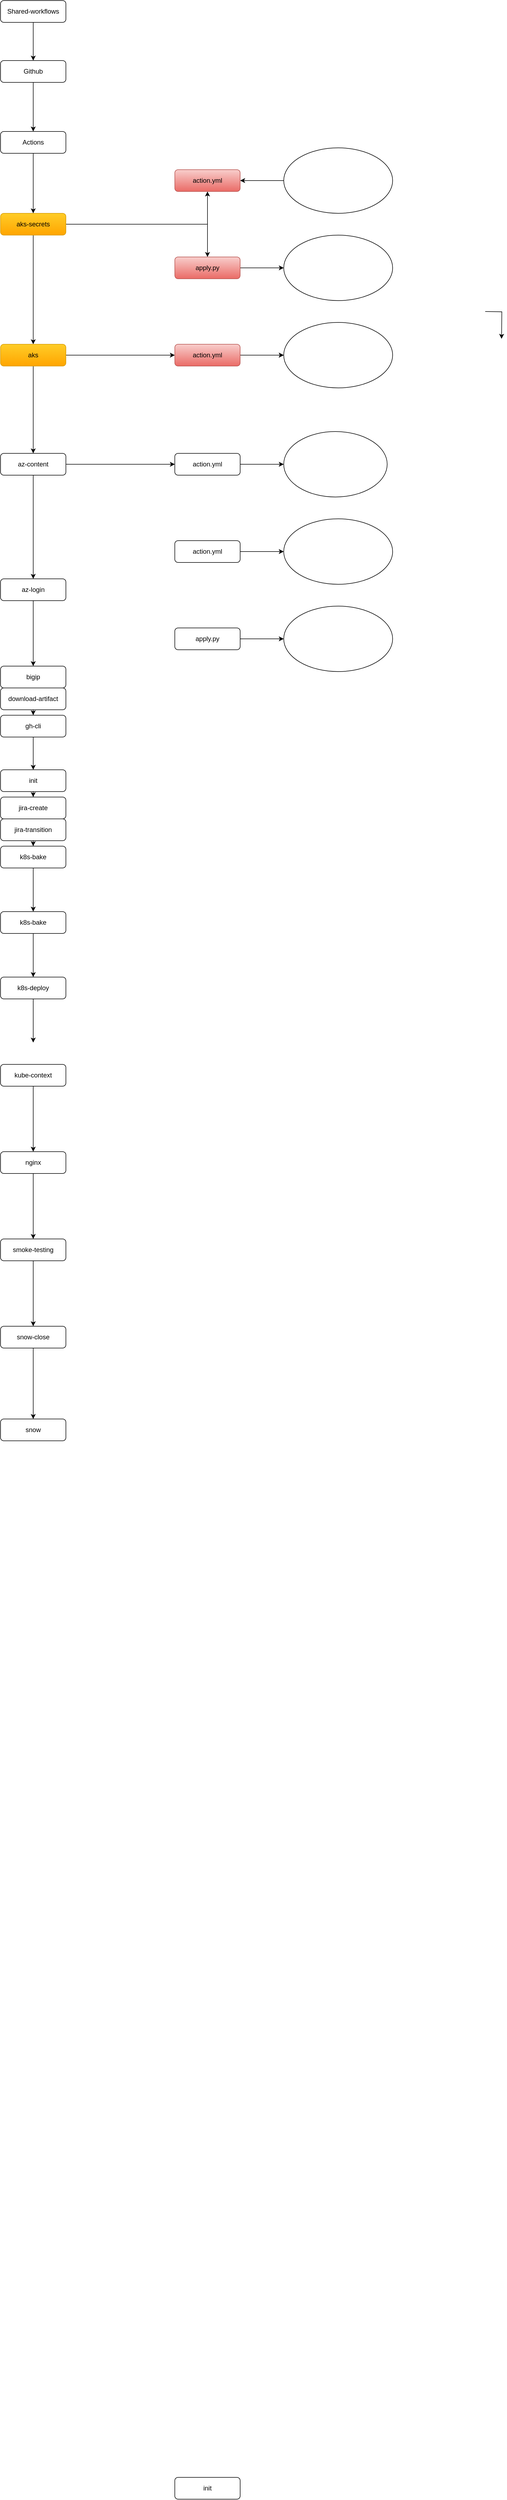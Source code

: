 <mxfile version="20.5.3" type="github">
  <diagram id="C5RBs43oDa-KdzZeNtuy" name="Page-1">
    <mxGraphModel dx="1371" dy="798" grid="1" gridSize="10" guides="1" tooltips="1" connect="1" arrows="1" fold="1" page="1" pageScale="1" pageWidth="2339" pageHeight="3300" math="0" shadow="0">
      <root>
        <mxCell id="WIyWlLk6GJQsqaUBKTNV-0" />
        <mxCell id="WIyWlLk6GJQsqaUBKTNV-1" parent="WIyWlLk6GJQsqaUBKTNV-0" />
        <mxCell id="0Xy0scqHW2xPj2-DiVGG-118" value="" style="edgeStyle=orthogonalEdgeStyle;rounded=0;orthogonalLoop=1;jettySize=auto;html=1;" edge="1" parent="WIyWlLk6GJQsqaUBKTNV-1" source="0Xy0scqHW2xPj2-DiVGG-0" target="0Xy0scqHW2xPj2-DiVGG-21">
          <mxGeometry relative="1" as="geometry" />
        </mxCell>
        <mxCell id="0Xy0scqHW2xPj2-DiVGG-0" value="Github" style="rounded=1;whiteSpace=wrap;html=1;fontSize=12;glass=0;strokeWidth=1;shadow=0;" vertex="1" parent="WIyWlLk6GJQsqaUBKTNV-1">
          <mxGeometry x="240" y="120" width="120" height="40" as="geometry" />
        </mxCell>
        <mxCell id="0Xy0scqHW2xPj2-DiVGG-37" value="" style="edgeStyle=orthogonalEdgeStyle;rounded=0;orthogonalLoop=1;jettySize=auto;html=1;" edge="1" parent="WIyWlLk6GJQsqaUBKTNV-1" source="0Xy0scqHW2xPj2-DiVGG-20" target="0Xy0scqHW2xPj2-DiVGG-31">
          <mxGeometry relative="1" as="geometry" />
        </mxCell>
        <mxCell id="0Xy0scqHW2xPj2-DiVGG-93" value="" style="edgeStyle=orthogonalEdgeStyle;rounded=0;orthogonalLoop=1;jettySize=auto;html=1;" edge="1" parent="WIyWlLk6GJQsqaUBKTNV-1" source="0Xy0scqHW2xPj2-DiVGG-20" target="0Xy0scqHW2xPj2-DiVGG-92">
          <mxGeometry relative="1" as="geometry" />
        </mxCell>
        <mxCell id="0Xy0scqHW2xPj2-DiVGG-100" value="" style="edgeStyle=orthogonalEdgeStyle;rounded=0;orthogonalLoop=1;jettySize=auto;html=1;" edge="1" parent="WIyWlLk6GJQsqaUBKTNV-1" source="0Xy0scqHW2xPj2-DiVGG-20" target="0Xy0scqHW2xPj2-DiVGG-99">
          <mxGeometry relative="1" as="geometry" />
        </mxCell>
        <mxCell id="0Xy0scqHW2xPj2-DiVGG-20" value="aks-secrets" style="rounded=1;whiteSpace=wrap;html=1;fontSize=12;glass=0;strokeWidth=1;shadow=0;fillColor=#ffcd28;strokeColor=#d79b00;gradientColor=#ffa500;" vertex="1" parent="WIyWlLk6GJQsqaUBKTNV-1">
          <mxGeometry x="240" y="400" width="120" height="40" as="geometry" />
        </mxCell>
        <mxCell id="0Xy0scqHW2xPj2-DiVGG-119" value="" style="edgeStyle=orthogonalEdgeStyle;rounded=0;orthogonalLoop=1;jettySize=auto;html=1;" edge="1" parent="WIyWlLk6GJQsqaUBKTNV-1" source="0Xy0scqHW2xPj2-DiVGG-21" target="0Xy0scqHW2xPj2-DiVGG-20">
          <mxGeometry relative="1" as="geometry" />
        </mxCell>
        <mxCell id="0Xy0scqHW2xPj2-DiVGG-21" value="Actions" style="rounded=1;whiteSpace=wrap;html=1;fontSize=12;glass=0;strokeWidth=1;shadow=0;" vertex="1" parent="WIyWlLk6GJQsqaUBKTNV-1">
          <mxGeometry x="240" y="250" width="120" height="40" as="geometry" />
        </mxCell>
        <mxCell id="0Xy0scqHW2xPj2-DiVGG-41" value="" style="edgeStyle=orthogonalEdgeStyle;rounded=0;orthogonalLoop=1;jettySize=auto;html=1;" edge="1" parent="WIyWlLk6GJQsqaUBKTNV-1" source="0Xy0scqHW2xPj2-DiVGG-29" target="0Xy0scqHW2xPj2-DiVGG-40">
          <mxGeometry relative="1" as="geometry" />
        </mxCell>
        <mxCell id="0Xy0scqHW2xPj2-DiVGG-126" value="" style="edgeStyle=orthogonalEdgeStyle;rounded=0;orthogonalLoop=1;jettySize=auto;html=1;" edge="1" parent="WIyWlLk6GJQsqaUBKTNV-1" source="0Xy0scqHW2xPj2-DiVGG-29" target="0Xy0scqHW2xPj2-DiVGG-125">
          <mxGeometry relative="1" as="geometry" />
        </mxCell>
        <mxCell id="0Xy0scqHW2xPj2-DiVGG-29" value="az-content" style="rounded=1;whiteSpace=wrap;html=1;fontSize=12;glass=0;strokeWidth=1;shadow=0;" vertex="1" parent="WIyWlLk6GJQsqaUBKTNV-1">
          <mxGeometry x="240" y="840" width="120" height="40" as="geometry" />
        </mxCell>
        <mxCell id="0Xy0scqHW2xPj2-DiVGG-38" value="" style="edgeStyle=orthogonalEdgeStyle;rounded=0;orthogonalLoop=1;jettySize=auto;html=1;" edge="1" parent="WIyWlLk6GJQsqaUBKTNV-1" source="0Xy0scqHW2xPj2-DiVGG-31" target="0Xy0scqHW2xPj2-DiVGG-29">
          <mxGeometry relative="1" as="geometry" />
        </mxCell>
        <mxCell id="0Xy0scqHW2xPj2-DiVGG-121" value="" style="edgeStyle=orthogonalEdgeStyle;rounded=0;orthogonalLoop=1;jettySize=auto;html=1;" edge="1" parent="WIyWlLk6GJQsqaUBKTNV-1" source="0Xy0scqHW2xPj2-DiVGG-31" target="0Xy0scqHW2xPj2-DiVGG-120">
          <mxGeometry relative="1" as="geometry" />
        </mxCell>
        <mxCell id="0Xy0scqHW2xPj2-DiVGG-31" value="aks" style="rounded=1;whiteSpace=wrap;html=1;fontSize=12;glass=0;strokeWidth=1;shadow=0;fillColor=#ffcd28;gradientColor=#ffa500;strokeColor=#d79b00;" vertex="1" parent="WIyWlLk6GJQsqaUBKTNV-1">
          <mxGeometry x="240" y="640" width="120" height="40" as="geometry" />
        </mxCell>
        <mxCell id="0Xy0scqHW2xPj2-DiVGG-44" value="" style="edgeStyle=orthogonalEdgeStyle;rounded=0;orthogonalLoop=1;jettySize=auto;html=1;" edge="1" parent="WIyWlLk6GJQsqaUBKTNV-1" source="0Xy0scqHW2xPj2-DiVGG-40" target="0Xy0scqHW2xPj2-DiVGG-43">
          <mxGeometry relative="1" as="geometry" />
        </mxCell>
        <mxCell id="0Xy0scqHW2xPj2-DiVGG-40" value="az-login" style="rounded=1;whiteSpace=wrap;html=1;fontSize=12;glass=0;strokeWidth=1;shadow=0;" vertex="1" parent="WIyWlLk6GJQsqaUBKTNV-1">
          <mxGeometry x="240" y="1070" width="120" height="40" as="geometry" />
        </mxCell>
        <mxCell id="0Xy0scqHW2xPj2-DiVGG-48" value="" style="edgeStyle=orthogonalEdgeStyle;rounded=0;orthogonalLoop=1;jettySize=auto;html=1;" edge="1" parent="WIyWlLk6GJQsqaUBKTNV-1" source="0Xy0scqHW2xPj2-DiVGG-43" target="0Xy0scqHW2xPj2-DiVGG-47">
          <mxGeometry relative="1" as="geometry" />
        </mxCell>
        <mxCell id="0Xy0scqHW2xPj2-DiVGG-43" value="bigip&lt;br&gt;" style="rounded=1;whiteSpace=wrap;html=1;fontSize=12;glass=0;strokeWidth=1;shadow=0;" vertex="1" parent="WIyWlLk6GJQsqaUBKTNV-1">
          <mxGeometry x="240" y="1230" width="120" height="40" as="geometry" />
        </mxCell>
        <mxCell id="0Xy0scqHW2xPj2-DiVGG-51" value="" style="edgeStyle=orthogonalEdgeStyle;rounded=0;orthogonalLoop=1;jettySize=auto;html=1;" edge="1" parent="WIyWlLk6GJQsqaUBKTNV-1" source="0Xy0scqHW2xPj2-DiVGG-47" target="0Xy0scqHW2xPj2-DiVGG-50">
          <mxGeometry relative="1" as="geometry" />
        </mxCell>
        <mxCell id="0Xy0scqHW2xPj2-DiVGG-47" value="download-artifact" style="rounded=1;whiteSpace=wrap;html=1;fontSize=12;glass=0;strokeWidth=1;shadow=0;" vertex="1" parent="WIyWlLk6GJQsqaUBKTNV-1">
          <mxGeometry x="240" y="1270" width="120" height="40" as="geometry" />
        </mxCell>
        <mxCell id="0Xy0scqHW2xPj2-DiVGG-53" value="" style="edgeStyle=orthogonalEdgeStyle;rounded=0;orthogonalLoop=1;jettySize=auto;html=1;" edge="1" parent="WIyWlLk6GJQsqaUBKTNV-1" source="0Xy0scqHW2xPj2-DiVGG-50" target="0Xy0scqHW2xPj2-DiVGG-52">
          <mxGeometry relative="1" as="geometry" />
        </mxCell>
        <mxCell id="0Xy0scqHW2xPj2-DiVGG-50" value="gh-cli" style="rounded=1;whiteSpace=wrap;html=1;fontSize=12;glass=0;strokeWidth=1;shadow=0;" vertex="1" parent="WIyWlLk6GJQsqaUBKTNV-1">
          <mxGeometry x="240" y="1320" width="120" height="40" as="geometry" />
        </mxCell>
        <mxCell id="0Xy0scqHW2xPj2-DiVGG-61" value="" style="edgeStyle=orthogonalEdgeStyle;rounded=0;orthogonalLoop=1;jettySize=auto;html=1;" edge="1" parent="WIyWlLk6GJQsqaUBKTNV-1" source="0Xy0scqHW2xPj2-DiVGG-52" target="0Xy0scqHW2xPj2-DiVGG-60">
          <mxGeometry relative="1" as="geometry" />
        </mxCell>
        <mxCell id="0Xy0scqHW2xPj2-DiVGG-52" value="init&lt;br&gt;" style="rounded=1;whiteSpace=wrap;html=1;fontSize=12;glass=0;strokeWidth=1;shadow=0;" vertex="1" parent="WIyWlLk6GJQsqaUBKTNV-1">
          <mxGeometry x="240" y="1420" width="120" height="40" as="geometry" />
        </mxCell>
        <mxCell id="0Xy0scqHW2xPj2-DiVGG-63" value="" style="edgeStyle=orthogonalEdgeStyle;rounded=0;orthogonalLoop=1;jettySize=auto;html=1;" edge="1" parent="WIyWlLk6GJQsqaUBKTNV-1" source="0Xy0scqHW2xPj2-DiVGG-60" target="0Xy0scqHW2xPj2-DiVGG-62">
          <mxGeometry relative="1" as="geometry" />
        </mxCell>
        <mxCell id="0Xy0scqHW2xPj2-DiVGG-60" value="jira-create&lt;br&gt;" style="rounded=1;whiteSpace=wrap;html=1;fontSize=12;glass=0;strokeWidth=1;shadow=0;" vertex="1" parent="WIyWlLk6GJQsqaUBKTNV-1">
          <mxGeometry x="240" y="1470" width="120" height="40" as="geometry" />
        </mxCell>
        <mxCell id="0Xy0scqHW2xPj2-DiVGG-67" value="" style="edgeStyle=orthogonalEdgeStyle;rounded=0;orthogonalLoop=1;jettySize=auto;html=1;" edge="1" parent="WIyWlLk6GJQsqaUBKTNV-1" source="0Xy0scqHW2xPj2-DiVGG-62" target="0Xy0scqHW2xPj2-DiVGG-66">
          <mxGeometry relative="1" as="geometry" />
        </mxCell>
        <mxCell id="0Xy0scqHW2xPj2-DiVGG-62" value="jira-transition&lt;br&gt;" style="rounded=1;whiteSpace=wrap;html=1;fontSize=12;glass=0;strokeWidth=1;shadow=0;" vertex="1" parent="WIyWlLk6GJQsqaUBKTNV-1">
          <mxGeometry x="240" y="1510" width="120" height="40" as="geometry" />
        </mxCell>
        <mxCell id="0Xy0scqHW2xPj2-DiVGG-70" value="" style="edgeStyle=orthogonalEdgeStyle;rounded=0;orthogonalLoop=1;jettySize=auto;html=1;" edge="1" parent="WIyWlLk6GJQsqaUBKTNV-1" source="0Xy0scqHW2xPj2-DiVGG-66" target="0Xy0scqHW2xPj2-DiVGG-69">
          <mxGeometry relative="1" as="geometry" />
        </mxCell>
        <mxCell id="0Xy0scqHW2xPj2-DiVGG-66" value="k8s-bake" style="rounded=1;whiteSpace=wrap;html=1;fontSize=12;glass=0;strokeWidth=1;shadow=0;" vertex="1" parent="WIyWlLk6GJQsqaUBKTNV-1">
          <mxGeometry x="240" y="1560" width="120" height="40" as="geometry" />
        </mxCell>
        <mxCell id="0Xy0scqHW2xPj2-DiVGG-72" value="" style="edgeStyle=orthogonalEdgeStyle;rounded=0;orthogonalLoop=1;jettySize=auto;html=1;" edge="1" parent="WIyWlLk6GJQsqaUBKTNV-1" source="0Xy0scqHW2xPj2-DiVGG-69" target="0Xy0scqHW2xPj2-DiVGG-71">
          <mxGeometry relative="1" as="geometry" />
        </mxCell>
        <mxCell id="0Xy0scqHW2xPj2-DiVGG-69" value="k8s-bake&lt;br&gt;" style="rounded=1;whiteSpace=wrap;html=1;fontSize=12;glass=0;strokeWidth=1;shadow=0;" vertex="1" parent="WIyWlLk6GJQsqaUBKTNV-1">
          <mxGeometry x="240" y="1680" width="120" height="40" as="geometry" />
        </mxCell>
        <mxCell id="0Xy0scqHW2xPj2-DiVGG-109" value="" style="edgeStyle=orthogonalEdgeStyle;rounded=0;orthogonalLoop=1;jettySize=auto;html=1;" edge="1" parent="WIyWlLk6GJQsqaUBKTNV-1" source="0Xy0scqHW2xPj2-DiVGG-71">
          <mxGeometry relative="1" as="geometry">
            <mxPoint x="300" y="1920" as="targetPoint" />
          </mxGeometry>
        </mxCell>
        <mxCell id="0Xy0scqHW2xPj2-DiVGG-71" value="k8s-deploy&lt;br&gt;" style="rounded=1;whiteSpace=wrap;html=1;fontSize=12;glass=0;strokeWidth=1;shadow=0;" vertex="1" parent="WIyWlLk6GJQsqaUBKTNV-1">
          <mxGeometry x="240" y="1800" width="120" height="40" as="geometry" />
        </mxCell>
        <mxCell id="0Xy0scqHW2xPj2-DiVGG-76" value="" style="edgeStyle=orthogonalEdgeStyle;rounded=0;orthogonalLoop=1;jettySize=auto;html=1;" edge="1" parent="WIyWlLk6GJQsqaUBKTNV-1" source="0Xy0scqHW2xPj2-DiVGG-74" target="0Xy0scqHW2xPj2-DiVGG-75">
          <mxGeometry relative="1" as="geometry" />
        </mxCell>
        <mxCell id="0Xy0scqHW2xPj2-DiVGG-74" value="kube-context" style="rounded=1;whiteSpace=wrap;html=1;fontSize=12;glass=0;strokeWidth=1;shadow=0;" vertex="1" parent="WIyWlLk6GJQsqaUBKTNV-1">
          <mxGeometry x="240" y="1960" width="120" height="40" as="geometry" />
        </mxCell>
        <mxCell id="0Xy0scqHW2xPj2-DiVGG-78" value="" style="edgeStyle=orthogonalEdgeStyle;rounded=0;orthogonalLoop=1;jettySize=auto;html=1;" edge="1" parent="WIyWlLk6GJQsqaUBKTNV-1" source="0Xy0scqHW2xPj2-DiVGG-75" target="0Xy0scqHW2xPj2-DiVGG-77">
          <mxGeometry relative="1" as="geometry" />
        </mxCell>
        <mxCell id="0Xy0scqHW2xPj2-DiVGG-75" value="nginx" style="rounded=1;whiteSpace=wrap;html=1;fontSize=12;glass=0;strokeWidth=1;shadow=0;" vertex="1" parent="WIyWlLk6GJQsqaUBKTNV-1">
          <mxGeometry x="240" y="2120" width="120" height="40" as="geometry" />
        </mxCell>
        <mxCell id="0Xy0scqHW2xPj2-DiVGG-80" value="" style="edgeStyle=orthogonalEdgeStyle;rounded=0;orthogonalLoop=1;jettySize=auto;html=1;" edge="1" parent="WIyWlLk6GJQsqaUBKTNV-1" source="0Xy0scqHW2xPj2-DiVGG-77" target="0Xy0scqHW2xPj2-DiVGG-79">
          <mxGeometry relative="1" as="geometry" />
        </mxCell>
        <mxCell id="0Xy0scqHW2xPj2-DiVGG-77" value="smoke-testing" style="rounded=1;whiteSpace=wrap;html=1;fontSize=12;glass=0;strokeWidth=1;shadow=0;" vertex="1" parent="WIyWlLk6GJQsqaUBKTNV-1">
          <mxGeometry x="240" y="2280" width="120" height="40" as="geometry" />
        </mxCell>
        <mxCell id="0Xy0scqHW2xPj2-DiVGG-83" value="" style="edgeStyle=orthogonalEdgeStyle;rounded=0;orthogonalLoop=1;jettySize=auto;html=1;" edge="1" parent="WIyWlLk6GJQsqaUBKTNV-1" source="0Xy0scqHW2xPj2-DiVGG-79" target="0Xy0scqHW2xPj2-DiVGG-82">
          <mxGeometry relative="1" as="geometry" />
        </mxCell>
        <mxCell id="0Xy0scqHW2xPj2-DiVGG-79" value="snow-close" style="rounded=1;whiteSpace=wrap;html=1;fontSize=12;glass=0;strokeWidth=1;shadow=0;" vertex="1" parent="WIyWlLk6GJQsqaUBKTNV-1">
          <mxGeometry x="240" y="2440" width="120" height="40" as="geometry" />
        </mxCell>
        <mxCell id="0Xy0scqHW2xPj2-DiVGG-81" value="init&lt;br&gt;" style="rounded=1;whiteSpace=wrap;html=1;fontSize=12;glass=0;strokeWidth=1;shadow=0;" vertex="1" parent="WIyWlLk6GJQsqaUBKTNV-1">
          <mxGeometry x="560" y="4550" width="120" height="40" as="geometry" />
        </mxCell>
        <mxCell id="0Xy0scqHW2xPj2-DiVGG-82" value="snow&lt;br&gt;" style="rounded=1;whiteSpace=wrap;html=1;fontSize=12;glass=0;strokeWidth=1;shadow=0;" vertex="1" parent="WIyWlLk6GJQsqaUBKTNV-1">
          <mxGeometry x="240" y="2610" width="120" height="40" as="geometry" />
        </mxCell>
        <mxCell id="0Xy0scqHW2xPj2-DiVGG-117" value="" style="edgeStyle=orthogonalEdgeStyle;rounded=0;orthogonalLoop=1;jettySize=auto;html=1;" edge="1" parent="WIyWlLk6GJQsqaUBKTNV-1" source="0Xy0scqHW2xPj2-DiVGG-90" target="0Xy0scqHW2xPj2-DiVGG-0">
          <mxGeometry relative="1" as="geometry" />
        </mxCell>
        <mxCell id="0Xy0scqHW2xPj2-DiVGG-90" value="Shared-workflows" style="rounded=1;whiteSpace=wrap;html=1;fontSize=12;glass=0;strokeWidth=1;shadow=0;" vertex="1" parent="WIyWlLk6GJQsqaUBKTNV-1">
          <mxGeometry x="240" y="10" width="120" height="40" as="geometry" />
        </mxCell>
        <mxCell id="0Xy0scqHW2xPj2-DiVGG-92" value="action.yml" style="rounded=1;whiteSpace=wrap;html=1;fontSize=12;glass=0;strokeWidth=1;shadow=0;fillColor=#f8cecc;gradientColor=#ea6b66;strokeColor=#b85450;" vertex="1" parent="WIyWlLk6GJQsqaUBKTNV-1">
          <mxGeometry x="560" y="320" width="120" height="40" as="geometry" />
        </mxCell>
        <mxCell id="0Xy0scqHW2xPj2-DiVGG-115" value="" style="edgeStyle=orthogonalEdgeStyle;rounded=0;orthogonalLoop=1;jettySize=auto;html=1;" edge="1" parent="WIyWlLk6GJQsqaUBKTNV-1" source="0Xy0scqHW2xPj2-DiVGG-99" target="0Xy0scqHW2xPj2-DiVGG-114">
          <mxGeometry relative="1" as="geometry" />
        </mxCell>
        <mxCell id="0Xy0scqHW2xPj2-DiVGG-99" value="apply.py&lt;br&gt;" style="rounded=1;whiteSpace=wrap;html=1;fontSize=12;glass=0;strokeWidth=1;shadow=0;fillColor=#f8cecc;gradientColor=#ea6b66;strokeColor=#b85450;" vertex="1" parent="WIyWlLk6GJQsqaUBKTNV-1">
          <mxGeometry x="560" y="480" width="120" height="40" as="geometry" />
        </mxCell>
        <mxCell id="0Xy0scqHW2xPj2-DiVGG-111" style="edgeStyle=orthogonalEdgeStyle;rounded=0;orthogonalLoop=1;jettySize=auto;html=1;exitX=0.25;exitY=1;exitDx=0;exitDy=0;" edge="1" parent="WIyWlLk6GJQsqaUBKTNV-1" source="0Xy0scqHW2xPj2-DiVGG-92" target="0Xy0scqHW2xPj2-DiVGG-92">
          <mxGeometry relative="1" as="geometry">
            <Array as="points">
              <mxPoint x="620" y="360" />
              <mxPoint x="620" y="360" />
            </Array>
          </mxGeometry>
        </mxCell>
        <mxCell id="0Xy0scqHW2xPj2-DiVGG-113" value="" style="edgeStyle=orthogonalEdgeStyle;rounded=0;orthogonalLoop=1;jettySize=auto;html=1;" edge="1" parent="WIyWlLk6GJQsqaUBKTNV-1" source="0Xy0scqHW2xPj2-DiVGG-112" target="0Xy0scqHW2xPj2-DiVGG-92">
          <mxGeometry relative="1" as="geometry" />
        </mxCell>
        <mxCell id="0Xy0scqHW2xPj2-DiVGG-112" value="" style="ellipse;whiteSpace=wrap;html=1;rounded=1;glass=0;strokeWidth=1;shadow=0;" vertex="1" parent="WIyWlLk6GJQsqaUBKTNV-1">
          <mxGeometry x="760" y="280" width="200" height="120" as="geometry" />
        </mxCell>
        <mxCell id="0Xy0scqHW2xPj2-DiVGG-114" value="" style="ellipse;whiteSpace=wrap;html=1;rounded=1;glass=0;strokeWidth=1;shadow=0;" vertex="1" parent="WIyWlLk6GJQsqaUBKTNV-1">
          <mxGeometry x="760" y="440" width="200" height="120" as="geometry" />
        </mxCell>
        <mxCell id="0Xy0scqHW2xPj2-DiVGG-123" value="" style="edgeStyle=orthogonalEdgeStyle;rounded=0;orthogonalLoop=1;jettySize=auto;html=1;" edge="1" parent="WIyWlLk6GJQsqaUBKTNV-1" source="0Xy0scqHW2xPj2-DiVGG-120" target="0Xy0scqHW2xPj2-DiVGG-122">
          <mxGeometry relative="1" as="geometry" />
        </mxCell>
        <mxCell id="0Xy0scqHW2xPj2-DiVGG-124" style="edgeStyle=orthogonalEdgeStyle;rounded=0;orthogonalLoop=1;jettySize=auto;html=1;" edge="1" parent="WIyWlLk6GJQsqaUBKTNV-1" source="0Xy0scqHW2xPj2-DiVGG-120" target="0Xy0scqHW2xPj2-DiVGG-122">
          <mxGeometry relative="1" as="geometry" />
        </mxCell>
        <mxCell id="0Xy0scqHW2xPj2-DiVGG-120" value="action.yml&lt;br&gt;" style="rounded=1;whiteSpace=wrap;html=1;fontSize=12;glass=0;strokeWidth=1;shadow=0;fillColor=#f8cecc;gradientColor=#ea6b66;strokeColor=#b85450;" vertex="1" parent="WIyWlLk6GJQsqaUBKTNV-1">
          <mxGeometry x="560" y="640" width="120" height="40" as="geometry" />
        </mxCell>
        <mxCell id="0Xy0scqHW2xPj2-DiVGG-122" value="" style="ellipse;whiteSpace=wrap;html=1;rounded=1;glass=0;strokeWidth=1;shadow=0;" vertex="1" parent="WIyWlLk6GJQsqaUBKTNV-1">
          <mxGeometry x="760" y="600" width="200" height="120" as="geometry" />
        </mxCell>
        <mxCell id="0Xy0scqHW2xPj2-DiVGG-130" value="" style="edgeStyle=orthogonalEdgeStyle;rounded=0;orthogonalLoop=1;jettySize=auto;html=1;" edge="1" parent="WIyWlLk6GJQsqaUBKTNV-1" source="0Xy0scqHW2xPj2-DiVGG-125" target="0Xy0scqHW2xPj2-DiVGG-129">
          <mxGeometry relative="1" as="geometry" />
        </mxCell>
        <mxCell id="0Xy0scqHW2xPj2-DiVGG-125" value="action.yml&lt;br&gt;" style="rounded=1;whiteSpace=wrap;html=1;fontSize=12;glass=0;strokeWidth=1;shadow=0;" vertex="1" parent="WIyWlLk6GJQsqaUBKTNV-1">
          <mxGeometry x="560" y="840" width="120" height="40" as="geometry" />
        </mxCell>
        <mxCell id="0Xy0scqHW2xPj2-DiVGG-129" value="" style="ellipse;whiteSpace=wrap;html=1;rounded=1;glass=0;strokeWidth=1;shadow=0;" vertex="1" parent="WIyWlLk6GJQsqaUBKTNV-1">
          <mxGeometry x="760" y="800" width="190" height="120" as="geometry" />
        </mxCell>
        <mxCell id="0Xy0scqHW2xPj2-DiVGG-152" value="" style="edgeStyle=orthogonalEdgeStyle;rounded=0;orthogonalLoop=1;jettySize=auto;html=1;" edge="1" parent="WIyWlLk6GJQsqaUBKTNV-1" source="0Xy0scqHW2xPj2-DiVGG-143" target="0Xy0scqHW2xPj2-DiVGG-148">
          <mxGeometry relative="1" as="geometry" />
        </mxCell>
        <mxCell id="0Xy0scqHW2xPj2-DiVGG-143" value="action.yml" style="rounded=1;whiteSpace=wrap;html=1;fontSize=12;glass=0;strokeWidth=1;shadow=0;" vertex="1" parent="WIyWlLk6GJQsqaUBKTNV-1">
          <mxGeometry x="560" y="1000" width="120" height="40" as="geometry" />
        </mxCell>
        <mxCell id="0Xy0scqHW2xPj2-DiVGG-144" value="" style="edgeStyle=orthogonalEdgeStyle;rounded=0;orthogonalLoop=1;jettySize=auto;html=1;" edge="1" source="0Xy0scqHW2xPj2-DiVGG-145" target="0Xy0scqHW2xPj2-DiVGG-149" parent="WIyWlLk6GJQsqaUBKTNV-1">
          <mxGeometry relative="1" as="geometry" />
        </mxCell>
        <mxCell id="0Xy0scqHW2xPj2-DiVGG-145" value="apply.py&lt;br&gt;" style="rounded=1;whiteSpace=wrap;html=1;fontSize=12;glass=0;strokeWidth=1;shadow=0;" vertex="1" parent="WIyWlLk6GJQsqaUBKTNV-1">
          <mxGeometry x="560" y="1160" width="120" height="40" as="geometry" />
        </mxCell>
        <mxCell id="0Xy0scqHW2xPj2-DiVGG-146" style="edgeStyle=orthogonalEdgeStyle;rounded=0;orthogonalLoop=1;jettySize=auto;html=1;exitX=0.25;exitY=1;exitDx=0;exitDy=0;" edge="1" source="0Xy0scqHW2xPj2-DiVGG-143" target="0Xy0scqHW2xPj2-DiVGG-143" parent="WIyWlLk6GJQsqaUBKTNV-1">
          <mxGeometry relative="1" as="geometry">
            <Array as="points">
              <mxPoint x="620" y="1040" />
              <mxPoint x="620" y="1040" />
            </Array>
          </mxGeometry>
        </mxCell>
        <mxCell id="0Xy0scqHW2xPj2-DiVGG-148" value="" style="ellipse;whiteSpace=wrap;html=1;rounded=1;glass=0;strokeWidth=1;shadow=0;" vertex="1" parent="WIyWlLk6GJQsqaUBKTNV-1">
          <mxGeometry x="760" y="960" width="200" height="120" as="geometry" />
        </mxCell>
        <mxCell id="0Xy0scqHW2xPj2-DiVGG-149" value="" style="ellipse;whiteSpace=wrap;html=1;rounded=1;glass=0;strokeWidth=1;shadow=0;" vertex="1" parent="WIyWlLk6GJQsqaUBKTNV-1">
          <mxGeometry x="760" y="1120" width="200" height="120" as="geometry" />
        </mxCell>
        <mxCell id="0Xy0scqHW2xPj2-DiVGG-156" style="edgeStyle=orthogonalEdgeStyle;rounded=0;orthogonalLoop=1;jettySize=auto;html=1;" edge="1" parent="WIyWlLk6GJQsqaUBKTNV-1">
          <mxGeometry relative="1" as="geometry">
            <mxPoint x="1130" y="580" as="sourcePoint" />
            <mxPoint x="1160" y="630" as="targetPoint" />
          </mxGeometry>
        </mxCell>
      </root>
    </mxGraphModel>
  </diagram>
</mxfile>
